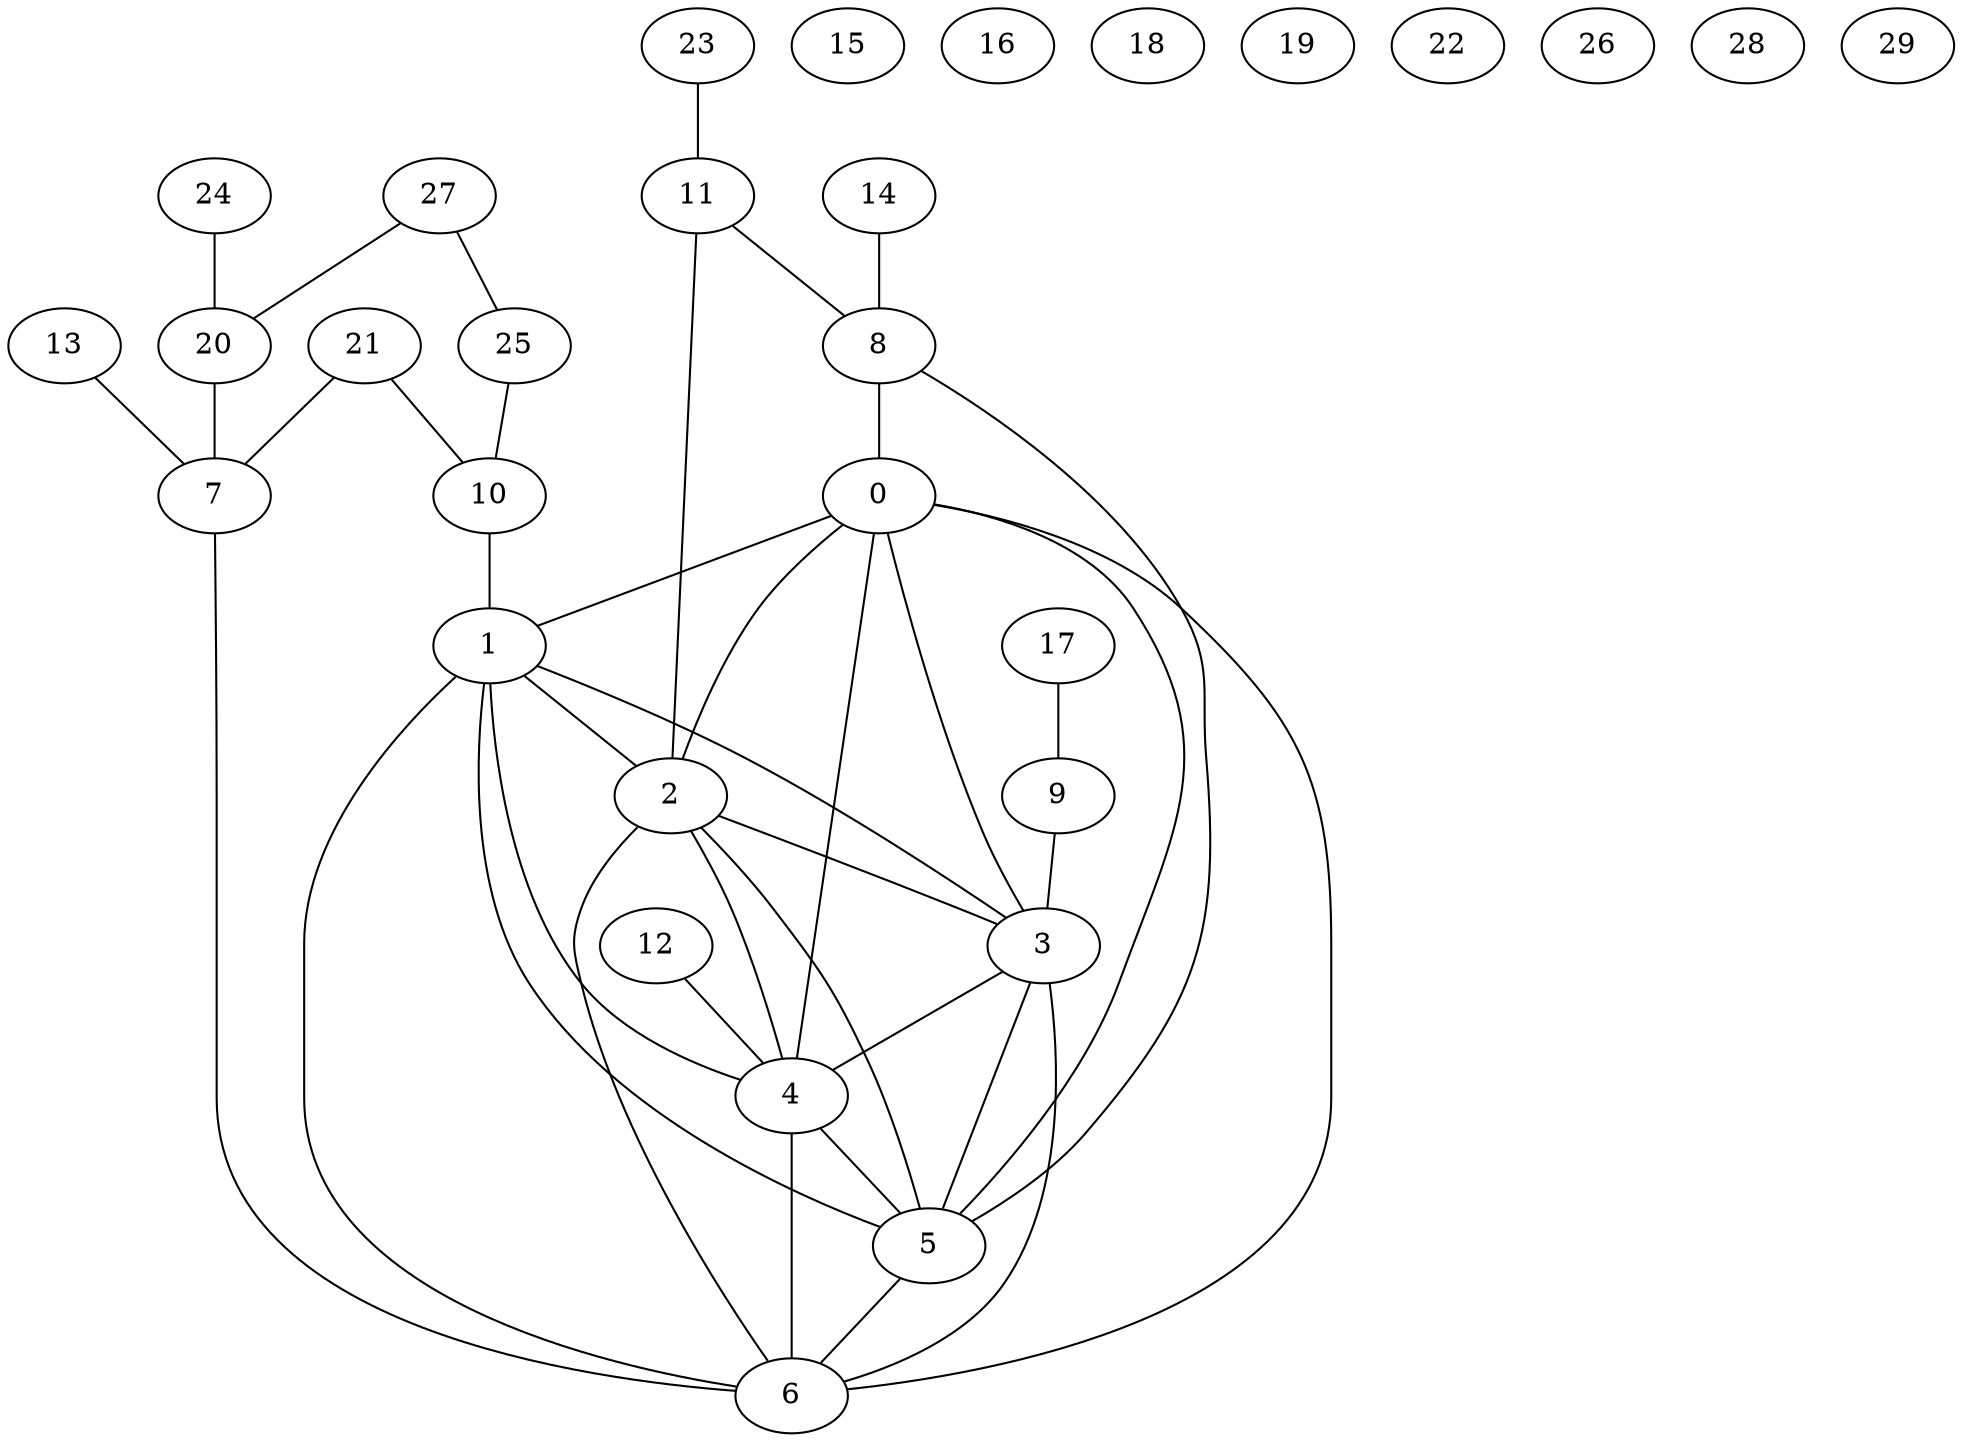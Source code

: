 graph {
	0 [label=0]
	1 [label=1]
	2 [label=2]
	3 [label=3]
	4 [label=4]
	5 [label=5]
	6 [label=6]
	7 [label=7]
	8 [label=8]
	9 [label=9]
	10 [label=10]
	11 [label=11]
	12 [label=12]
	13 [label=13]
	14 [label=14]
	15 [label=15]
	16 [label=16]
	17 [label=17]
	18 [label=18]
	19 [label=19]
	20 [label=20]
	21 [label=21]
	22 [label=22]
	23 [label=23]
	24 [label=24]
	25 [label=25]
	26 [label=26]
	27 [label=27]
	28 [label=28]
	29 [label=29]
	0 -- 1
	0 -- 2
	0 -- 3
	0 -- 4
	0 -- 5
	0 -- 6
	1 -- 2
	1 -- 3
	1 -- 4
	1 -- 5
	1 -- 6
	2 -- 3
	2 -- 4
	2 -- 5
	2 -- 6
	3 -- 4
	3 -- 5
	3 -- 6
	4 -- 5
	4 -- 6
	5 -- 6
	7 -- 6
	8 -- 0
	8 -- 5
	9 -- 3
	10 -- 1
	11 -- 2
	11 -- 8
	12 -- 4
	13 -- 7
	14 -- 8
	17 -- 9
	20 -- 7
	21 -- 7
	21 -- 10
	23 -- 11
	24 -- 20
	25 -- 10
	27 -- 20
	27 -- 25
}
